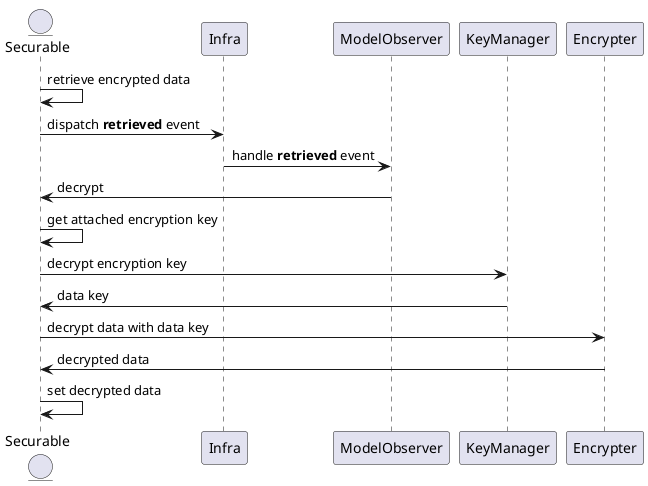 @startuml Decrypt Model

entity Securable

Securable -> Securable: retrieve encrypted data
Securable -> Infra: dispatch <b>retrieved</b> event
Infra -> ModelObserver: handle <b>retrieved</b> event
ModelObserver -> Securable: decrypt
Securable -> Securable: get attached encryption key
Securable -> KeyManager: decrypt encryption key
KeyManager -> Securable: data key
Securable -> Encrypter: decrypt data with data key
Encrypter -> Securable: decrypted data
Securable -> Securable: set decrypted data

@enduml
